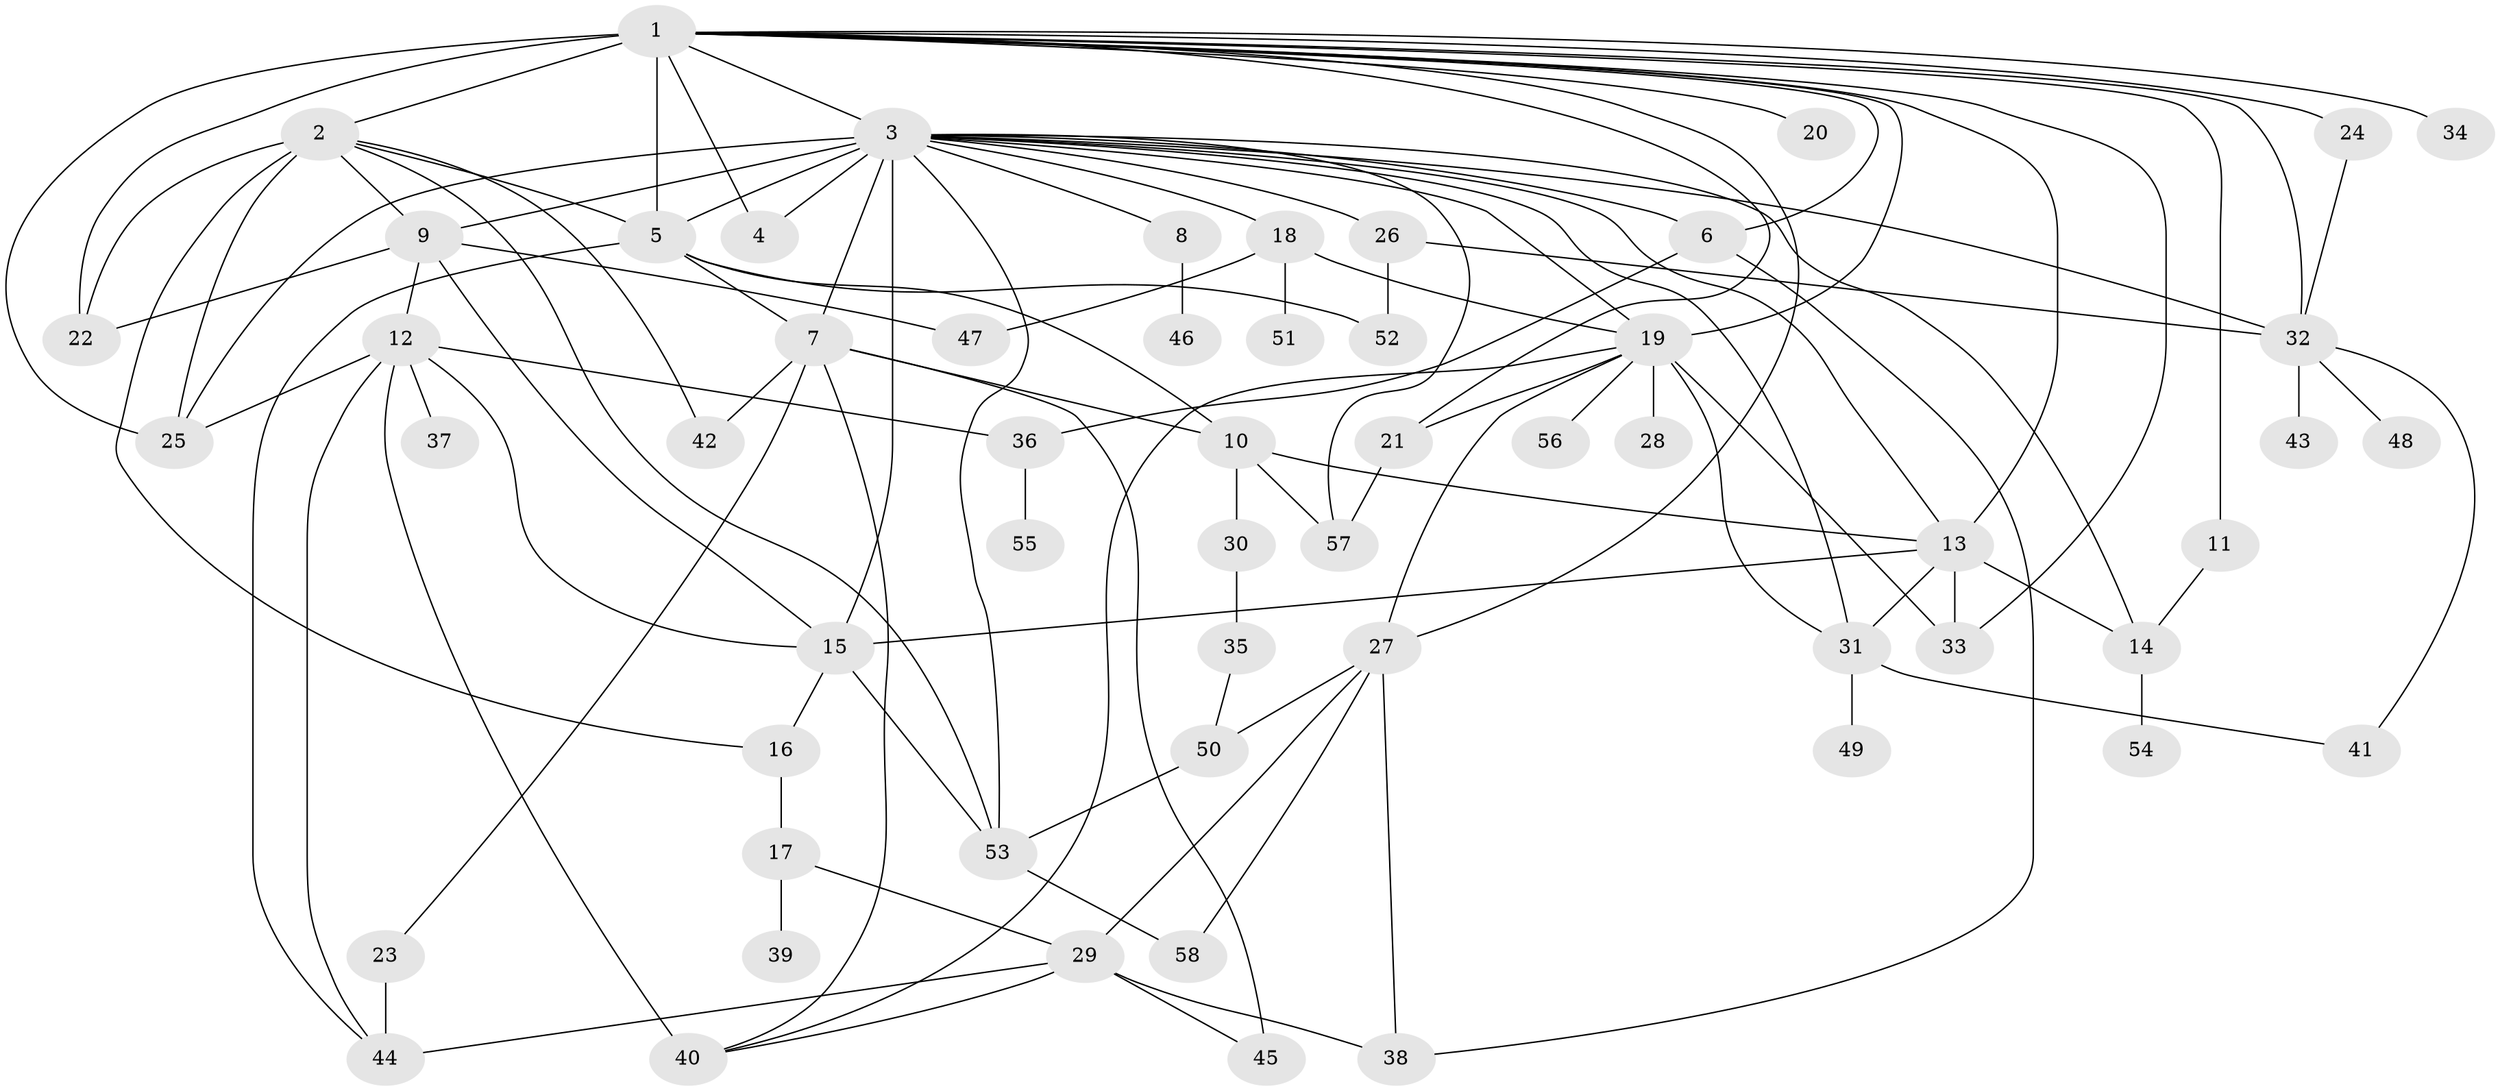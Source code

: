 // original degree distribution, {34: 0.006944444444444444, 7: 0.020833333333333332, 44: 0.006944444444444444, 2: 0.2152777777777778, 4: 0.0625, 11: 0.006944444444444444, 3: 0.1527777777777778, 10: 0.006944444444444444, 5: 0.034722222222222224, 1: 0.4513888888888889, 12: 0.006944444444444444, 6: 0.020833333333333332, 8: 0.006944444444444444}
// Generated by graph-tools (version 1.1) at 2025/50/03/04/25 22:50:04]
// undirected, 58 vertices, 110 edges
graph export_dot {
  node [color=gray90,style=filled];
  1;
  2;
  3;
  4;
  5;
  6;
  7;
  8;
  9;
  10;
  11;
  12;
  13;
  14;
  15;
  16;
  17;
  18;
  19;
  20;
  21;
  22;
  23;
  24;
  25;
  26;
  27;
  28;
  29;
  30;
  31;
  32;
  33;
  34;
  35;
  36;
  37;
  38;
  39;
  40;
  41;
  42;
  43;
  44;
  45;
  46;
  47;
  48;
  49;
  50;
  51;
  52;
  53;
  54;
  55;
  56;
  57;
  58;
  1 -- 2 [weight=1.0];
  1 -- 3 [weight=1.0];
  1 -- 4 [weight=1.0];
  1 -- 5 [weight=12.0];
  1 -- 6 [weight=1.0];
  1 -- 11 [weight=1.0];
  1 -- 13 [weight=1.0];
  1 -- 19 [weight=1.0];
  1 -- 20 [weight=1.0];
  1 -- 21 [weight=1.0];
  1 -- 22 [weight=1.0];
  1 -- 24 [weight=1.0];
  1 -- 25 [weight=1.0];
  1 -- 27 [weight=1.0];
  1 -- 32 [weight=1.0];
  1 -- 33 [weight=1.0];
  1 -- 34 [weight=1.0];
  2 -- 5 [weight=1.0];
  2 -- 9 [weight=1.0];
  2 -- 16 [weight=1.0];
  2 -- 22 [weight=3.0];
  2 -- 25 [weight=1.0];
  2 -- 42 [weight=1.0];
  2 -- 53 [weight=1.0];
  3 -- 4 [weight=2.0];
  3 -- 5 [weight=1.0];
  3 -- 6 [weight=1.0];
  3 -- 7 [weight=1.0];
  3 -- 8 [weight=1.0];
  3 -- 9 [weight=1.0];
  3 -- 13 [weight=2.0];
  3 -- 14 [weight=1.0];
  3 -- 15 [weight=18.0];
  3 -- 18 [weight=1.0];
  3 -- 19 [weight=1.0];
  3 -- 25 [weight=1.0];
  3 -- 26 [weight=1.0];
  3 -- 31 [weight=1.0];
  3 -- 32 [weight=1.0];
  3 -- 53 [weight=1.0];
  3 -- 57 [weight=1.0];
  5 -- 7 [weight=2.0];
  5 -- 10 [weight=1.0];
  5 -- 44 [weight=1.0];
  5 -- 52 [weight=1.0];
  6 -- 36 [weight=1.0];
  6 -- 38 [weight=1.0];
  7 -- 10 [weight=1.0];
  7 -- 23 [weight=1.0];
  7 -- 40 [weight=1.0];
  7 -- 42 [weight=1.0];
  7 -- 45 [weight=2.0];
  8 -- 46 [weight=1.0];
  9 -- 12 [weight=1.0];
  9 -- 15 [weight=1.0];
  9 -- 22 [weight=1.0];
  9 -- 47 [weight=1.0];
  10 -- 13 [weight=1.0];
  10 -- 30 [weight=1.0];
  10 -- 57 [weight=1.0];
  11 -- 14 [weight=1.0];
  12 -- 15 [weight=1.0];
  12 -- 25 [weight=1.0];
  12 -- 36 [weight=1.0];
  12 -- 37 [weight=1.0];
  12 -- 40 [weight=3.0];
  12 -- 44 [weight=1.0];
  13 -- 14 [weight=1.0];
  13 -- 15 [weight=1.0];
  13 -- 31 [weight=1.0];
  13 -- 33 [weight=1.0];
  14 -- 54 [weight=1.0];
  15 -- 16 [weight=1.0];
  15 -- 53 [weight=1.0];
  16 -- 17 [weight=1.0];
  17 -- 29 [weight=1.0];
  17 -- 39 [weight=1.0];
  18 -- 19 [weight=1.0];
  18 -- 47 [weight=1.0];
  18 -- 51 [weight=1.0];
  19 -- 21 [weight=1.0];
  19 -- 27 [weight=1.0];
  19 -- 28 [weight=2.0];
  19 -- 31 [weight=1.0];
  19 -- 33 [weight=1.0];
  19 -- 40 [weight=1.0];
  19 -- 56 [weight=1.0];
  21 -- 57 [weight=1.0];
  23 -- 44 [weight=2.0];
  24 -- 32 [weight=1.0];
  26 -- 32 [weight=1.0];
  26 -- 52 [weight=1.0];
  27 -- 29 [weight=1.0];
  27 -- 38 [weight=1.0];
  27 -- 50 [weight=1.0];
  27 -- 58 [weight=1.0];
  29 -- 38 [weight=1.0];
  29 -- 40 [weight=1.0];
  29 -- 44 [weight=1.0];
  29 -- 45 [weight=1.0];
  30 -- 35 [weight=3.0];
  31 -- 41 [weight=1.0];
  31 -- 49 [weight=1.0];
  32 -- 41 [weight=1.0];
  32 -- 43 [weight=1.0];
  32 -- 48 [weight=1.0];
  35 -- 50 [weight=1.0];
  36 -- 55 [weight=1.0];
  50 -- 53 [weight=1.0];
  53 -- 58 [weight=1.0];
}

